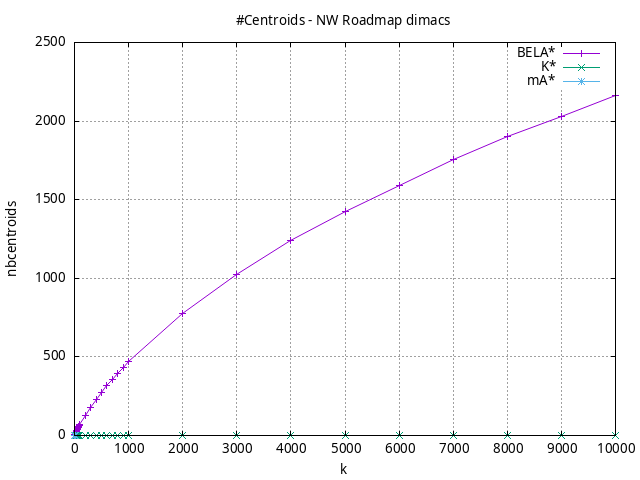 #!/usr/bin/gnuplot
# -*- coding: utf-8 -*-
#
# results/roadmap/dimacs/NW/USA-road-d.NW.heuristic.nbcentroids.gnuplot
#
# Started on 01/09/2024 14:39:50
# Author: Carlos Linares López
set grid
set xlabel "k"
set ylabel "nbcentroids"

set title "#Centroids - NW Roadmap dimacs"

set terminal png enhanced font "Ariel,10"
set output 'USA-road-d.NW.heuristic.nbcentroids.png'

plot "-" title "BELA*"      with linesp, "-" title "K*"      with linesp, "-" title "mA*"      with linesp

	1 1.0
	2 1.68
	3 2.55
	4 3.23
	5 4.2
	6 4.82
	7 5.68
	8 6.31
	9 7.26
	10 7.88
	20 15.3
	30 22.51
	40 29.68
	50 36.75
	60 43.5
	70 50.18
	80 56.75
	90 63.1
	100 69.29
	200 127.59
	300 180.4
	400 228.81
	500 273.84
	600 317.06
	700 358.09
	800 397.46
	900 434.83
	1000 470.93
	2000 778.42
	3000 1027.18
	4000 1238.68
	5000 1423.4
	6000 1592.57
	7000 1754.56
	8000 1899.79
	9000 2032.26
	10000 2161.96
end
	1 0.0
	2 0.0
	3 0.0
	4 0.0
	5 0.0
	6 0.0
	7 0.0
	8 0.0
	9 0.0
	10 0.0
	20 0.0
	30 0.0
	40 0.0
	50 0.0
	60 0.0
	70 0.0
	80 0.0
	90 0.0
	100 0.0
	200 0.0
	300 0.0
	400 0.0
	500 0.0
	600 0.0
	700 0.0
	800 0.0
	900 0.0
	1000 0.0
	2000 0.0
	3000 0.0
	4000 0.0
	5000 0.0
	6000 0.0
	7000 0.0
	8000 0.0
	9000 0.0
	10000 0.0
end
	1 0.0
	2 0.0
	3 0.0
	4 0.0
	5 0.0
	6 0.0
	7 0.0
	8 0.0
	9 0.0
	10 0.0
end
